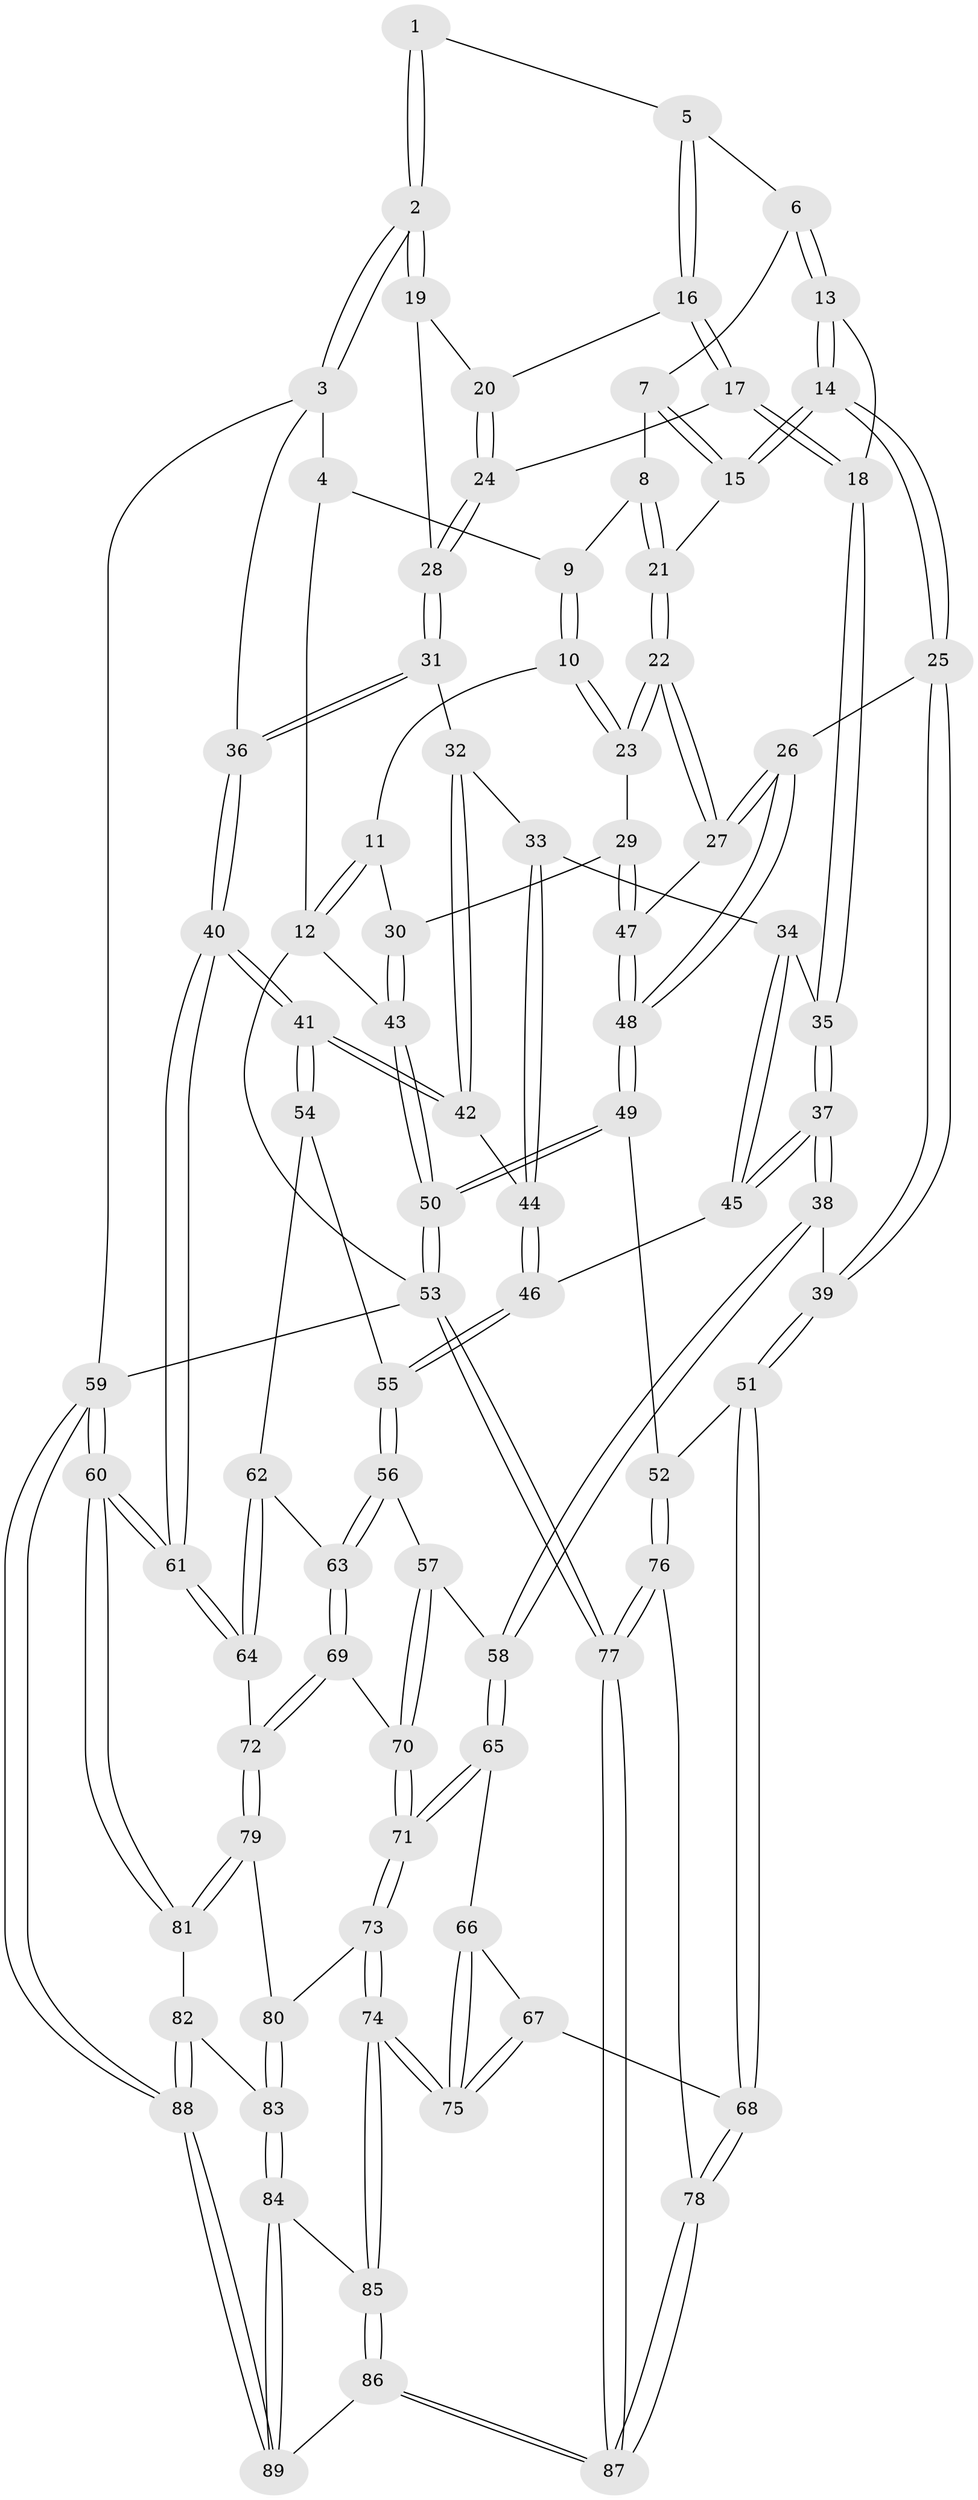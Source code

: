 // Generated by graph-tools (version 1.1) at 2025/27/03/15/25 16:27:57]
// undirected, 89 vertices, 219 edges
graph export_dot {
graph [start="1"]
  node [color=gray90,style=filled];
  1 [pos="+0.5800923547158688+0"];
  2 [pos="+1+0"];
  3 [pos="+1+0"];
  4 [pos="+0.23032174308878248+0"];
  5 [pos="+0.5769161120457617+0.040154809924178414"];
  6 [pos="+0.522993344121832+0.07917005283340371"];
  7 [pos="+0.5085453887300095+0.08617860605561503"];
  8 [pos="+0.360949889654995+0.08140168205123334"];
  9 [pos="+0.23902212065126247+0"];
  10 [pos="+0.15553358672955095+0.14659959623426494"];
  11 [pos="+0.1073455316343896+0.16302278168282297"];
  12 [pos="+0+0.06419709712186422"];
  13 [pos="+0.5204496768823363+0.2610255841422095"];
  14 [pos="+0.4876862507748267+0.27231232532635774"];
  15 [pos="+0.4694517371555968+0.15650974021128225"];
  16 [pos="+0.6017784928567658+0.07501670178632723"];
  17 [pos="+0.6264576219279813+0.1849659207435799"];
  18 [pos="+0.596755145746454+0.24740321629160036"];
  19 [pos="+0.9165405290061741+0.01733151242560122"];
  20 [pos="+0.7672719269308489+0.09238967482602166"];
  21 [pos="+0.36295180313691167+0.14117994406169138"];
  22 [pos="+0.32450435275389167+0.28561831654474323"];
  23 [pos="+0.2102210560916093+0.20904911837226092"];
  24 [pos="+0.7147438214347959+0.18513017009520985"];
  25 [pos="+0.3905596174223192+0.3480838827152072"];
  26 [pos="+0.3500336211452133+0.3314034734362654"];
  27 [pos="+0.3417523322389411+0.3215603426226927"];
  28 [pos="+0.7879036267530692+0.25910724412709735"];
  29 [pos="+0.0980398278451426+0.34925559054436894"];
  30 [pos="+0.050755430104229955+0.3157929590997392"];
  31 [pos="+0.7888555305556414+0.26772857745689416"];
  32 [pos="+0.7658640367001712+0.30625359193994817"];
  33 [pos="+0.7432689901095091+0.3190826109769925"];
  34 [pos="+0.7082945963169379+0.3313260168629529"];
  35 [pos="+0.654407488579073+0.3192599822420206"];
  36 [pos="+1+0.3236760910087611"];
  37 [pos="+0.5333427170509469+0.4975291653274158"];
  38 [pos="+0.5045912955957489+0.5127940208856882"];
  39 [pos="+0.4839769041667008+0.5069294538089614"];
  40 [pos="+1+0.47646920353954597"];
  41 [pos="+1+0.47489702647246734"];
  42 [pos="+0.9038426873340848+0.4564776551560197"];
  43 [pos="+0+0.33040937291840455"];
  44 [pos="+0.7997232181137193+0.48416329562991245"];
  45 [pos="+0.7095728280200159+0.47573674169060015"];
  46 [pos="+0.7604311835507754+0.5027618803123374"];
  47 [pos="+0.10418368580622557+0.3576890395595064"];
  48 [pos="+0.12256119103309877+0.5726440796636909"];
  49 [pos="+0.11703840317712487+0.5873905581145514"];
  50 [pos="+0+0.5791266277068825"];
  51 [pos="+0.3966353415553646+0.5867260643041601"];
  52 [pos="+0.1382802673994296+0.610050657192311"];
  53 [pos="+0+1"];
  54 [pos="+0.7833776806797006+0.600908746182828"];
  55 [pos="+0.7573861586170189+0.5378861529562081"];
  56 [pos="+0.6651495770569744+0.6106986289014674"];
  57 [pos="+0.5631531154006436+0.5972841204054701"];
  58 [pos="+0.5580710390242206+0.5945151380071245"];
  59 [pos="+1+1"];
  60 [pos="+1+0.9097056530298087"];
  61 [pos="+1+0.573142624608846"];
  62 [pos="+0.7840086976225952+0.6048750747289777"];
  63 [pos="+0.7351896511847069+0.6819438721995906"];
  64 [pos="+0.8967888961242444+0.6664156583029938"];
  65 [pos="+0.5326686181555896+0.6941006144766418"];
  66 [pos="+0.5230306206311814+0.7044224675294105"];
  67 [pos="+0.39915020611636576+0.784722836396708"];
  68 [pos="+0.39305985122592757+0.7847193244220492"];
  69 [pos="+0.7370770210944373+0.7109528403304982"];
  70 [pos="+0.6560355510253598+0.7401582475483213"];
  71 [pos="+0.6175378512465604+0.8047338393036594"];
  72 [pos="+0.804646929808609+0.7624570242994091"];
  73 [pos="+0.616279793684374+0.8107665862277753"];
  74 [pos="+0.5566738302725266+0.8457510377054815"];
  75 [pos="+0.5383163010111246+0.8354444357360562"];
  76 [pos="+0.16835992018278623+0.7218618294261953"];
  77 [pos="+0+1"];
  78 [pos="+0.36693257761037434+0.8053085648523688"];
  79 [pos="+0.8054281238815841+0.7675394881984814"];
  80 [pos="+0.6236671542025549+0.8158162654420316"];
  81 [pos="+0.8212086900757148+0.8466850261086825"];
  82 [pos="+0.8069870296878123+0.8624171155023745"];
  83 [pos="+0.7202718453216855+0.8893947645241578"];
  84 [pos="+0.6833574644175883+0.9617975239887834"];
  85 [pos="+0.5557564355659597+0.8522377512018764"];
  86 [pos="+0.4803468997353317+1"];
  87 [pos="+0.3227035929377644+1"];
  88 [pos="+0.8737802540590914+1"];
  89 [pos="+0.6049229791558518+1"];
  1 -- 2;
  1 -- 2;
  1 -- 5;
  2 -- 3;
  2 -- 3;
  2 -- 19;
  2 -- 19;
  3 -- 4;
  3 -- 36;
  3 -- 59;
  4 -- 9;
  4 -- 12;
  5 -- 6;
  5 -- 16;
  5 -- 16;
  6 -- 7;
  6 -- 13;
  6 -- 13;
  7 -- 8;
  7 -- 15;
  7 -- 15;
  8 -- 9;
  8 -- 21;
  8 -- 21;
  9 -- 10;
  9 -- 10;
  10 -- 11;
  10 -- 23;
  10 -- 23;
  11 -- 12;
  11 -- 12;
  11 -- 30;
  12 -- 43;
  12 -- 53;
  13 -- 14;
  13 -- 14;
  13 -- 18;
  14 -- 15;
  14 -- 15;
  14 -- 25;
  14 -- 25;
  15 -- 21;
  16 -- 17;
  16 -- 17;
  16 -- 20;
  17 -- 18;
  17 -- 18;
  17 -- 24;
  18 -- 35;
  18 -- 35;
  19 -- 20;
  19 -- 28;
  20 -- 24;
  20 -- 24;
  21 -- 22;
  21 -- 22;
  22 -- 23;
  22 -- 23;
  22 -- 27;
  22 -- 27;
  23 -- 29;
  24 -- 28;
  24 -- 28;
  25 -- 26;
  25 -- 39;
  25 -- 39;
  26 -- 27;
  26 -- 27;
  26 -- 48;
  26 -- 48;
  27 -- 47;
  28 -- 31;
  28 -- 31;
  29 -- 30;
  29 -- 47;
  29 -- 47;
  30 -- 43;
  30 -- 43;
  31 -- 32;
  31 -- 36;
  31 -- 36;
  32 -- 33;
  32 -- 42;
  32 -- 42;
  33 -- 34;
  33 -- 44;
  33 -- 44;
  34 -- 35;
  34 -- 45;
  34 -- 45;
  35 -- 37;
  35 -- 37;
  36 -- 40;
  36 -- 40;
  37 -- 38;
  37 -- 38;
  37 -- 45;
  37 -- 45;
  38 -- 39;
  38 -- 58;
  38 -- 58;
  39 -- 51;
  39 -- 51;
  40 -- 41;
  40 -- 41;
  40 -- 61;
  40 -- 61;
  41 -- 42;
  41 -- 42;
  41 -- 54;
  41 -- 54;
  42 -- 44;
  43 -- 50;
  43 -- 50;
  44 -- 46;
  44 -- 46;
  45 -- 46;
  46 -- 55;
  46 -- 55;
  47 -- 48;
  47 -- 48;
  48 -- 49;
  48 -- 49;
  49 -- 50;
  49 -- 50;
  49 -- 52;
  50 -- 53;
  50 -- 53;
  51 -- 52;
  51 -- 68;
  51 -- 68;
  52 -- 76;
  52 -- 76;
  53 -- 77;
  53 -- 77;
  53 -- 59;
  54 -- 55;
  54 -- 62;
  55 -- 56;
  55 -- 56;
  56 -- 57;
  56 -- 63;
  56 -- 63;
  57 -- 58;
  57 -- 70;
  57 -- 70;
  58 -- 65;
  58 -- 65;
  59 -- 60;
  59 -- 60;
  59 -- 88;
  59 -- 88;
  60 -- 61;
  60 -- 61;
  60 -- 81;
  60 -- 81;
  61 -- 64;
  61 -- 64;
  62 -- 63;
  62 -- 64;
  62 -- 64;
  63 -- 69;
  63 -- 69;
  64 -- 72;
  65 -- 66;
  65 -- 71;
  65 -- 71;
  66 -- 67;
  66 -- 75;
  66 -- 75;
  67 -- 68;
  67 -- 75;
  67 -- 75;
  68 -- 78;
  68 -- 78;
  69 -- 70;
  69 -- 72;
  69 -- 72;
  70 -- 71;
  70 -- 71;
  71 -- 73;
  71 -- 73;
  72 -- 79;
  72 -- 79;
  73 -- 74;
  73 -- 74;
  73 -- 80;
  74 -- 75;
  74 -- 75;
  74 -- 85;
  74 -- 85;
  76 -- 77;
  76 -- 77;
  76 -- 78;
  77 -- 87;
  77 -- 87;
  78 -- 87;
  78 -- 87;
  79 -- 80;
  79 -- 81;
  79 -- 81;
  80 -- 83;
  80 -- 83;
  81 -- 82;
  82 -- 83;
  82 -- 88;
  82 -- 88;
  83 -- 84;
  83 -- 84;
  84 -- 85;
  84 -- 89;
  84 -- 89;
  85 -- 86;
  85 -- 86;
  86 -- 87;
  86 -- 87;
  86 -- 89;
  88 -- 89;
  88 -- 89;
}
